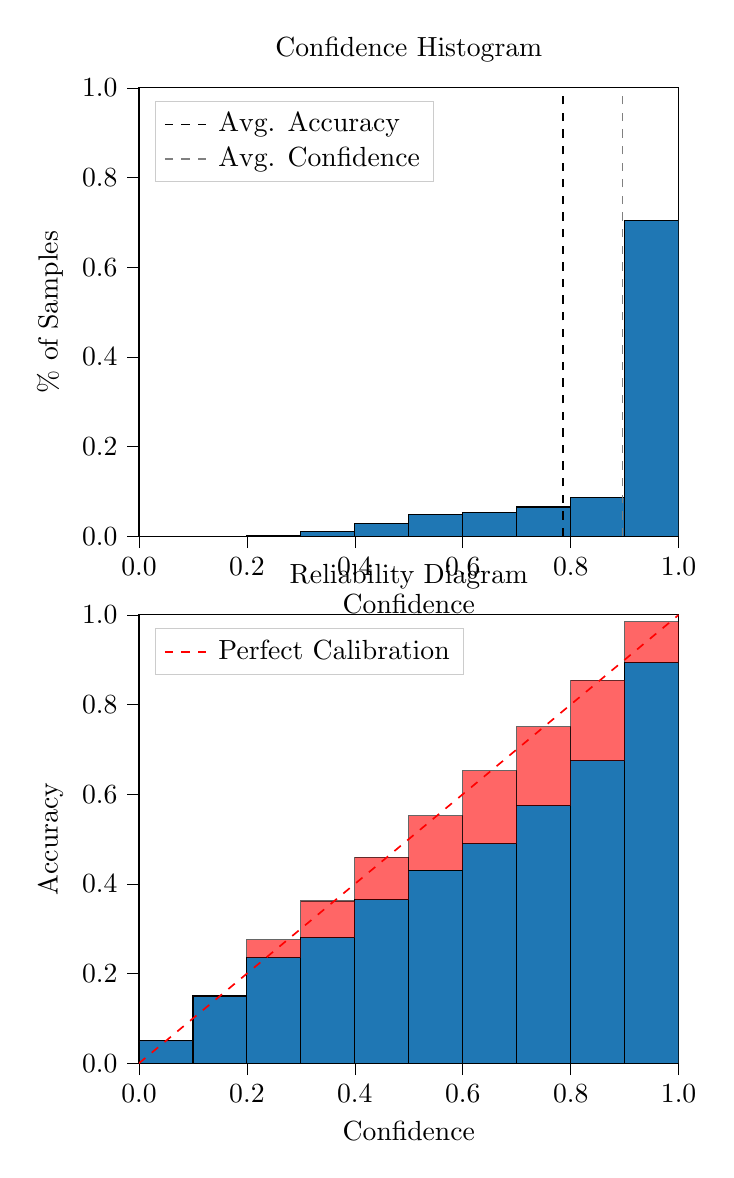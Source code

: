% This file was created by tikzplotlib v0.9.8.
\begin{tikzpicture}

\definecolor{color0}{rgb}{0.122,0.467,0.706}

\begin{groupplot}[group style={group size=1 by 2}]
\nextgroupplot[
legend cell align={left},
legend style={
  fill opacity=0.8,
  draw opacity=1,
  text opacity=1,
  at={(0.03,0.97)},
  anchor=north west,
  draw=white!80!black
},
tick align=outside,
tick pos=left,
title={Confidence Histogram},
x grid style={white!69.02!black},
xlabel={Confidence},
xmin=0, xmax=1,
xtick style={color=black},
xtick={0,0.2,0.4,0.6,0.8,1},
xticklabels={0.0,0.2,0.4,0.6,0.8,1.0},
y grid style={white!69.02!black},
ylabel={\% of Samples},
ymin=0, ymax=1,
ytick style={color=black},
ytick={0,0.2,0.4,0.6,0.8,1},
yticklabels={0.0,0.2,0.4,0.6,0.8,1.0}
]
\draw[draw=black,fill=color0] (axis cs:-6.939e-18,0) rectangle (axis cs:0.1,0);
\draw[draw=black,fill=color0] (axis cs:0.1,0) rectangle (axis cs:0.2,0);
\draw[draw=black,fill=color0] (axis cs:0.2,0) rectangle (axis cs:0.3,0.002);
\draw[draw=black,fill=color0] (axis cs:0.3,0) rectangle (axis cs:0.4,0.011);
\draw[draw=black,fill=color0] (axis cs:0.4,0) rectangle (axis cs:0.5,0.029);
\draw[draw=black,fill=color0] (axis cs:0.5,0) rectangle (axis cs:0.6,0.049);
\draw[draw=black,fill=color0] (axis cs:0.6,0) rectangle (axis cs:0.7,0.053);
\draw[draw=black,fill=color0] (axis cs:0.7,0) rectangle (axis cs:0.8,0.065);
\draw[draw=black,fill=color0] (axis cs:0.8,0) rectangle (axis cs:0.9,0.086);
\draw[draw=black,fill=color0] (axis cs:0.9,0) rectangle (axis cs:1,0.705);
\addplot [semithick, black, dashed]
table {%
0.786 0
0.786 1
};
\addlegendentry{Avg. Accuracy}
\addplot [semithick, white!50.196!black, dashed]
table {%
0.896 0
0.896 1
};
\addlegendentry{Avg. Confidence}

\nextgroupplot[
legend cell align={left},
legend style={
  fill opacity=0.8,
  draw opacity=1,
  text opacity=1,
  at={(0.03,0.97)},
  anchor=north west,
  draw=white!80!black
},
tick align=outside,
tick pos=left,
title={Reliability Diagram},
x grid style={white!69.02!black},
xlabel={Confidence},
xmin=0, xmax=1,
xtick style={color=black},
xtick={0,0.2,0.4,0.6,0.8,1},
xticklabels={0.0,0.2,0.4,0.6,0.8,1.0},
y grid style={white!69.02!black},
ylabel={Accuracy},
ymin=0, ymax=1,
ytick style={color=black},
ytick={0,0.2,0.4,0.6,0.8,1},
yticklabels={0.0,0.2,0.4,0.6,0.8,1.0}
]
\draw[draw=black,fill=color0] (axis cs:-6.939e-18,0) rectangle (axis cs:0.1,0.05);
\draw[draw=black,fill=color0] (axis cs:0.1,0) rectangle (axis cs:0.2,0.15);
\draw[draw=black,fill=color0] (axis cs:0.2,0) rectangle (axis cs:0.3,0.235);
\draw[draw=black,fill=color0] (axis cs:0.3,0) rectangle (axis cs:0.4,0.28);
\draw[draw=black,fill=color0] (axis cs:0.4,0) rectangle (axis cs:0.5,0.365);
\draw[draw=black,fill=color0] (axis cs:0.5,0) rectangle (axis cs:0.6,0.43);
\draw[draw=black,fill=color0] (axis cs:0.6,0) rectangle (axis cs:0.7,0.49);
\draw[draw=black,fill=color0] (axis cs:0.7,0) rectangle (axis cs:0.8,0.574);
\draw[draw=black,fill=color0] (axis cs:0.8,0) rectangle (axis cs:0.9,0.675);
\draw[draw=black,fill=color0] (axis cs:0.9,0) rectangle (axis cs:1,0.893);
\draw[draw=black,fill=red,opacity=0.6] (axis cs:-6.939e-18,0.05) rectangle (axis cs:0.1,0.05);
\draw[draw=black,fill=red,opacity=0.6] (axis cs:0.1,0.15) rectangle (axis cs:0.2,0.15);
\draw[draw=black,fill=red,opacity=0.6] (axis cs:0.2,0.235) rectangle (axis cs:0.3,0.276);
\draw[draw=black,fill=red,opacity=0.6] (axis cs:0.3,0.28) rectangle (axis cs:0.4,0.362);
\draw[draw=black,fill=red,opacity=0.6] (axis cs:0.4,0.365) rectangle (axis cs:0.5,0.459);
\draw[draw=black,fill=red,opacity=0.6] (axis cs:0.5,0.43) rectangle (axis cs:0.6,0.552);
\draw[draw=black,fill=red,opacity=0.6] (axis cs:0.6,0.49) rectangle (axis cs:0.7,0.652);
\draw[draw=black,fill=red,opacity=0.6] (axis cs:0.7,0.574) rectangle (axis cs:0.8,0.751);
\draw[draw=black,fill=red,opacity=0.6] (axis cs:0.8,0.675) rectangle (axis cs:0.9,0.854);
\draw[draw=black,fill=red,opacity=0.6] (axis cs:0.9,0.893) rectangle (axis cs:1,0.985);
\addplot [semithick, red, dashed]
table {%
0 0
1 1
};
\addlegendentry{Perfect Calibration}
\end{groupplot}

\end{tikzpicture}
